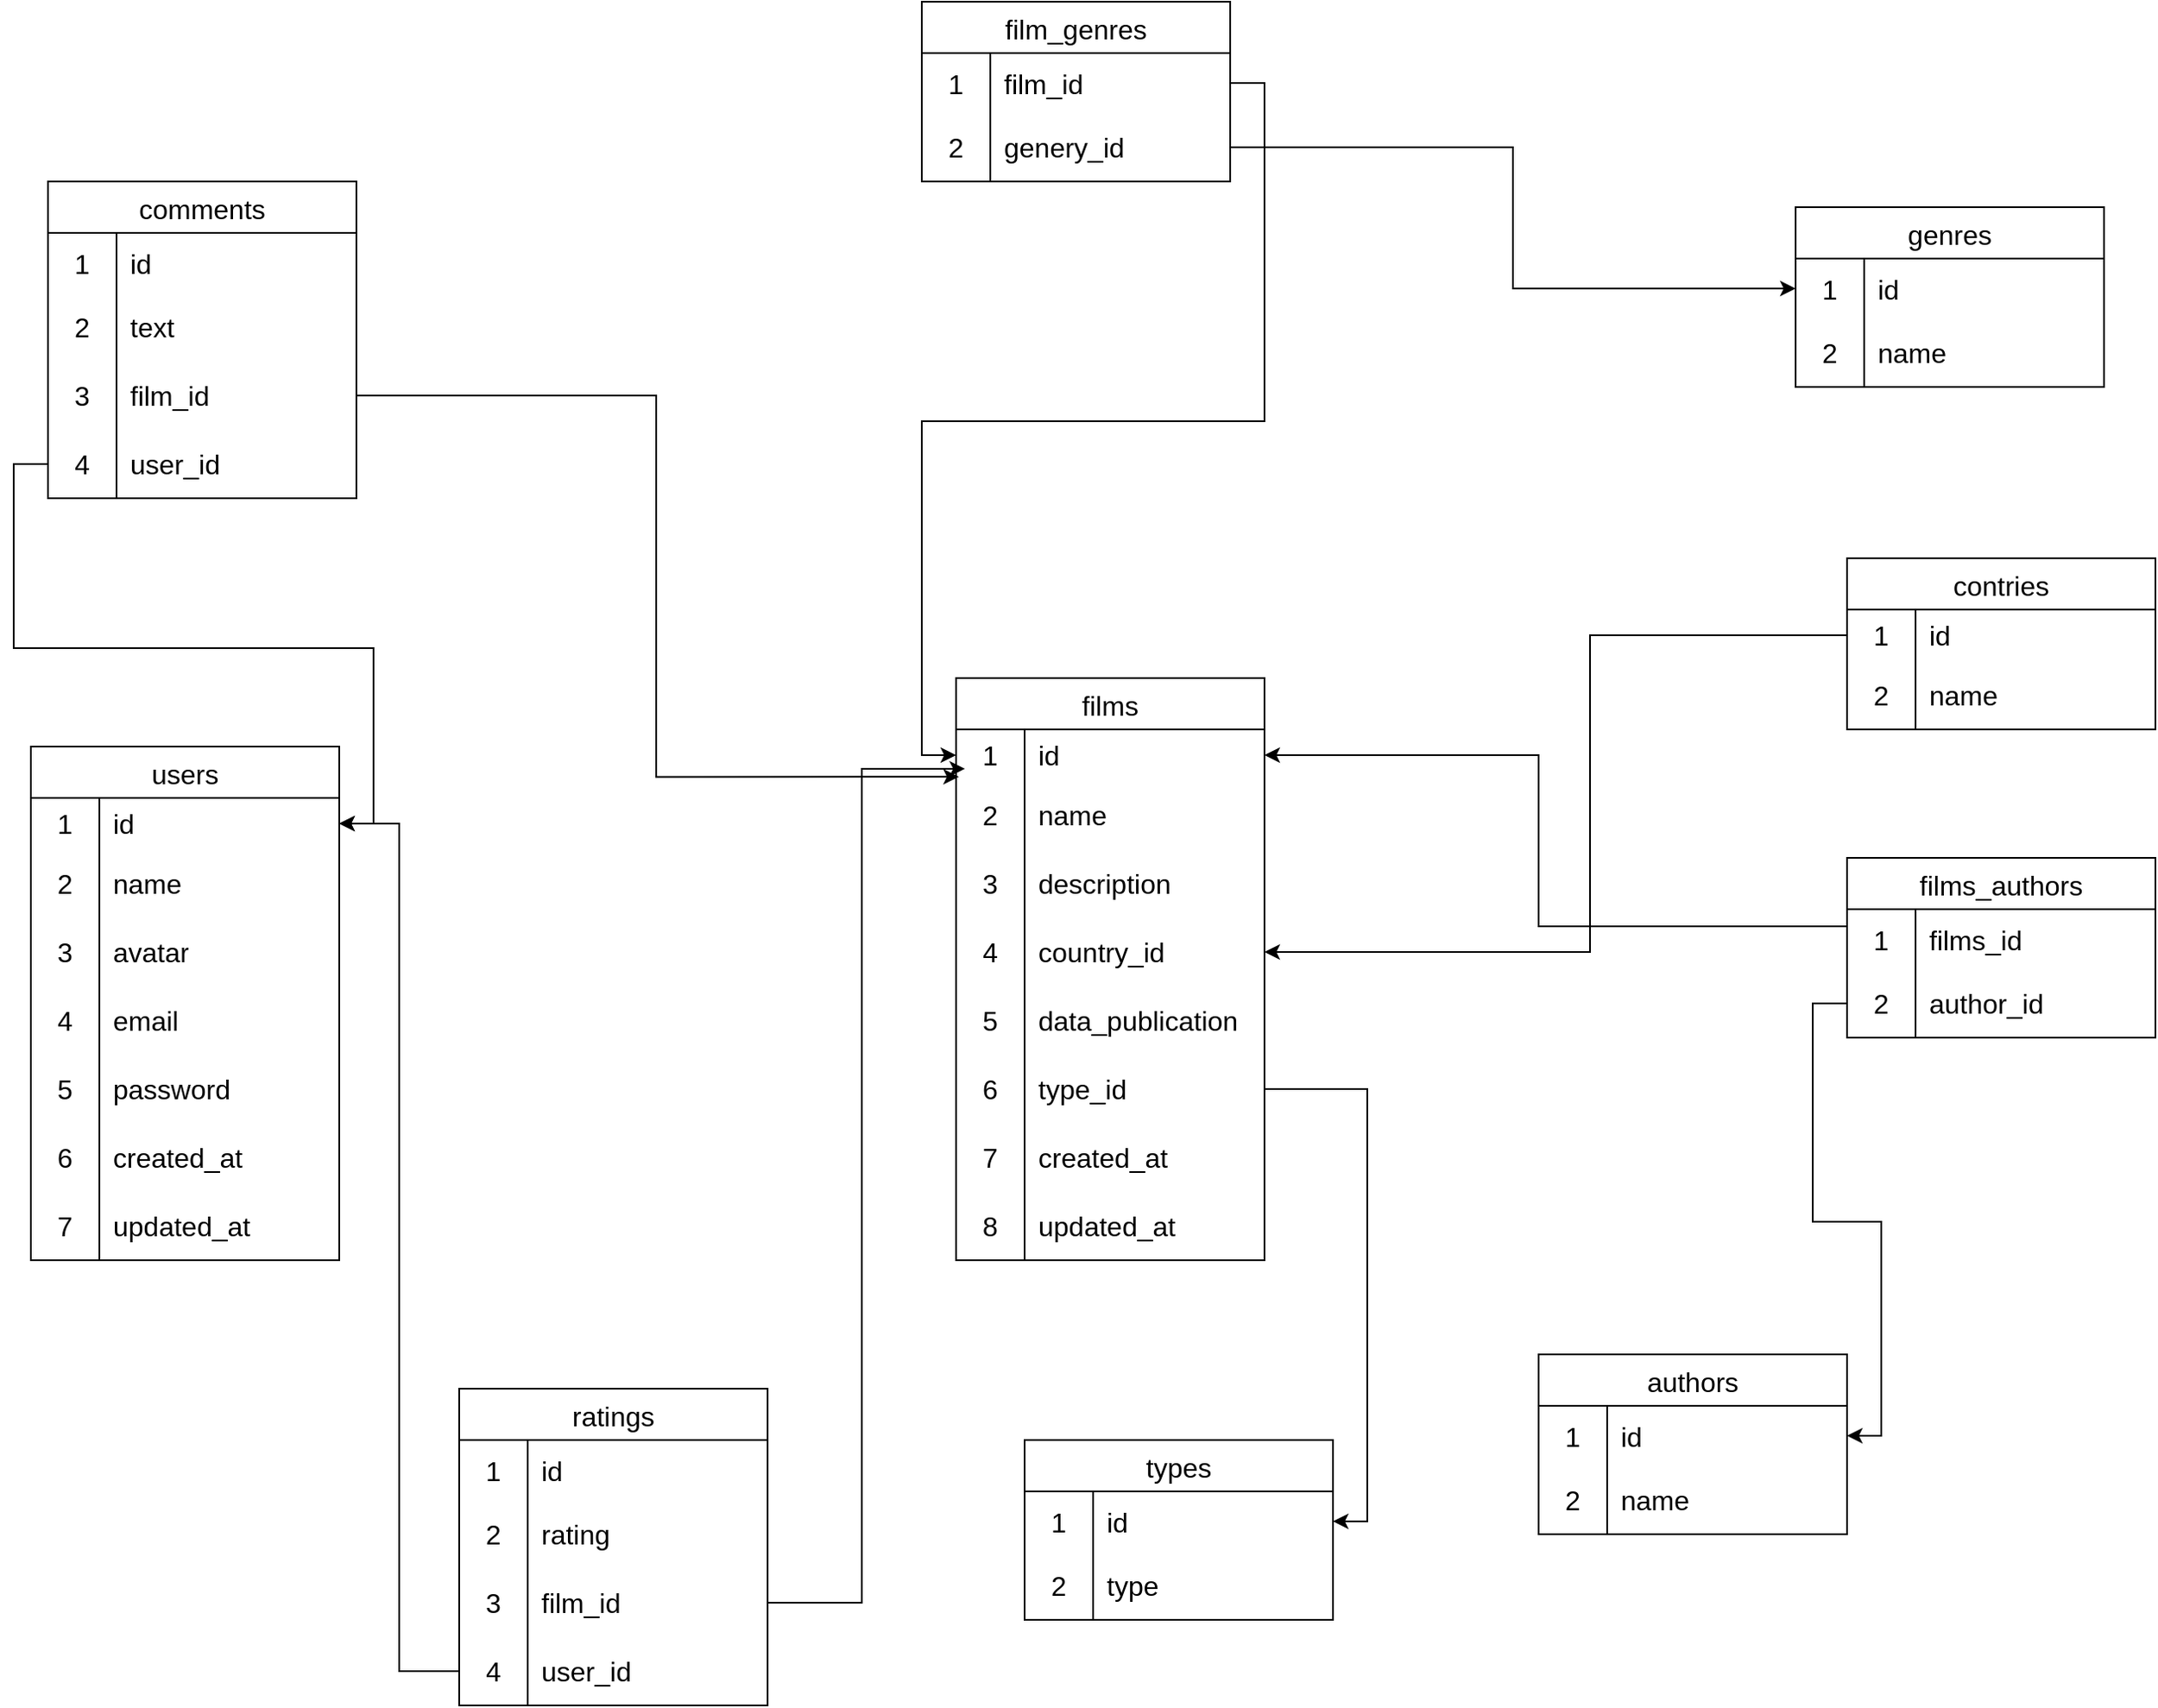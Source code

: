 <mxfile version="26.0.9">
  <diagram name="Страница — 1" id="oFkQqqdzSxgXfCaa4rfi">
    <mxGraphModel dx="2781" dy="2366" grid="1" gridSize="10" guides="1" tooltips="1" connect="1" arrows="1" fold="1" page="1" pageScale="1" pageWidth="827" pageHeight="1169" math="0" shadow="0">
      <root>
        <mxCell id="0" />
        <mxCell id="1" parent="0" />
        <mxCell id="vHab622oGyUNjicq3GTj-1" value="films" style="shape=table;startSize=30;container=1;collapsible=0;childLayout=tableLayout;fixedRows=1;rowLines=0;fontStyle=0;strokeColor=default;fontSize=16;" parent="1" vertex="1">
          <mxGeometry x="420" y="245" width="180" height="340" as="geometry" />
        </mxCell>
        <mxCell id="vHab622oGyUNjicq3GTj-2" value="" style="shape=tableRow;horizontal=0;startSize=0;swimlaneHead=0;swimlaneBody=0;top=0;left=0;bottom=0;right=0;collapsible=0;dropTarget=0;fillColor=none;points=[[0,0.5],[1,0.5]];portConstraint=eastwest;strokeColor=inherit;fontSize=16;" parent="vHab622oGyUNjicq3GTj-1" vertex="1">
          <mxGeometry y="30" width="180" height="30" as="geometry" />
        </mxCell>
        <mxCell id="vHab622oGyUNjicq3GTj-3" value="1" style="shape=partialRectangle;html=1;whiteSpace=wrap;connectable=0;fillColor=none;top=0;left=0;bottom=0;right=0;overflow=hidden;pointerEvents=1;strokeColor=inherit;fontSize=16;" parent="vHab622oGyUNjicq3GTj-2" vertex="1">
          <mxGeometry width="40" height="30" as="geometry">
            <mxRectangle width="40" height="30" as="alternateBounds" />
          </mxGeometry>
        </mxCell>
        <mxCell id="vHab622oGyUNjicq3GTj-4" value="id" style="shape=partialRectangle;html=1;whiteSpace=wrap;connectable=0;fillColor=none;top=0;left=0;bottom=0;right=0;align=left;spacingLeft=6;overflow=hidden;strokeColor=inherit;fontSize=16;" parent="vHab622oGyUNjicq3GTj-2" vertex="1">
          <mxGeometry x="40" width="140" height="30" as="geometry">
            <mxRectangle width="140" height="30" as="alternateBounds" />
          </mxGeometry>
        </mxCell>
        <mxCell id="vHab622oGyUNjicq3GTj-5" value="" style="shape=tableRow;horizontal=0;startSize=0;swimlaneHead=0;swimlaneBody=0;top=0;left=0;bottom=0;right=0;collapsible=0;dropTarget=0;fillColor=none;points=[[0,0.5],[1,0.5]];portConstraint=eastwest;strokeColor=inherit;fontSize=16;" parent="vHab622oGyUNjicq3GTj-1" vertex="1">
          <mxGeometry y="60" width="180" height="40" as="geometry" />
        </mxCell>
        <mxCell id="vHab622oGyUNjicq3GTj-6" value="2" style="shape=partialRectangle;html=1;whiteSpace=wrap;connectable=0;fillColor=none;top=0;left=0;bottom=0;right=0;overflow=hidden;strokeColor=inherit;fontSize=16;" parent="vHab622oGyUNjicq3GTj-5" vertex="1">
          <mxGeometry width="40" height="40" as="geometry">
            <mxRectangle width="40" height="40" as="alternateBounds" />
          </mxGeometry>
        </mxCell>
        <mxCell id="vHab622oGyUNjicq3GTj-7" value="name" style="shape=partialRectangle;html=1;whiteSpace=wrap;connectable=0;fillColor=none;top=0;left=0;bottom=0;right=0;align=left;spacingLeft=6;overflow=hidden;strokeColor=inherit;fontSize=16;" parent="vHab622oGyUNjicq3GTj-5" vertex="1">
          <mxGeometry x="40" width="140" height="40" as="geometry">
            <mxRectangle width="140" height="40" as="alternateBounds" />
          </mxGeometry>
        </mxCell>
        <mxCell id="vHab622oGyUNjicq3GTj-8" value="" style="shape=tableRow;horizontal=0;startSize=0;swimlaneHead=0;swimlaneBody=0;top=0;left=0;bottom=0;right=0;collapsible=0;dropTarget=0;fillColor=none;points=[[0,0.5],[1,0.5]];portConstraint=eastwest;strokeColor=inherit;fontSize=16;" parent="vHab622oGyUNjicq3GTj-1" vertex="1">
          <mxGeometry y="100" width="180" height="40" as="geometry" />
        </mxCell>
        <mxCell id="vHab622oGyUNjicq3GTj-9" value="3" style="shape=partialRectangle;html=1;whiteSpace=wrap;connectable=0;fillColor=none;top=0;left=0;bottom=0;right=0;overflow=hidden;strokeColor=inherit;fontSize=16;" parent="vHab622oGyUNjicq3GTj-8" vertex="1">
          <mxGeometry width="40" height="40" as="geometry">
            <mxRectangle width="40" height="40" as="alternateBounds" />
          </mxGeometry>
        </mxCell>
        <mxCell id="vHab622oGyUNjicq3GTj-10" value="description" style="shape=partialRectangle;html=1;whiteSpace=wrap;connectable=0;fillColor=none;top=0;left=0;bottom=0;right=0;align=left;spacingLeft=6;overflow=hidden;strokeColor=inherit;fontSize=16;" parent="vHab622oGyUNjicq3GTj-8" vertex="1">
          <mxGeometry x="40" width="140" height="40" as="geometry">
            <mxRectangle width="140" height="40" as="alternateBounds" />
          </mxGeometry>
        </mxCell>
        <mxCell id="c4DvOJZp95dYfo0B3kAv-1" value="" style="shape=tableRow;horizontal=0;startSize=0;swimlaneHead=0;swimlaneBody=0;top=0;left=0;bottom=0;right=0;collapsible=0;dropTarget=0;fillColor=none;points=[[0,0.5],[1,0.5]];portConstraint=eastwest;strokeColor=inherit;fontSize=16;" parent="vHab622oGyUNjicq3GTj-1" vertex="1">
          <mxGeometry y="140" width="180" height="40" as="geometry" />
        </mxCell>
        <mxCell id="c4DvOJZp95dYfo0B3kAv-2" value="4" style="shape=partialRectangle;html=1;whiteSpace=wrap;connectable=0;fillColor=none;top=0;left=0;bottom=0;right=0;overflow=hidden;strokeColor=inherit;fontSize=16;" parent="c4DvOJZp95dYfo0B3kAv-1" vertex="1">
          <mxGeometry width="40" height="40" as="geometry">
            <mxRectangle width="40" height="40" as="alternateBounds" />
          </mxGeometry>
        </mxCell>
        <mxCell id="c4DvOJZp95dYfo0B3kAv-3" value="country_id" style="shape=partialRectangle;html=1;whiteSpace=wrap;connectable=0;fillColor=none;top=0;left=0;bottom=0;right=0;align=left;spacingLeft=6;overflow=hidden;strokeColor=inherit;fontSize=16;" parent="c4DvOJZp95dYfo0B3kAv-1" vertex="1">
          <mxGeometry x="40" width="140" height="40" as="geometry">
            <mxRectangle width="140" height="40" as="alternateBounds" />
          </mxGeometry>
        </mxCell>
        <mxCell id="c4DvOJZp95dYfo0B3kAv-20" value="" style="shape=tableRow;horizontal=0;startSize=0;swimlaneHead=0;swimlaneBody=0;top=0;left=0;bottom=0;right=0;collapsible=0;dropTarget=0;fillColor=none;points=[[0,0.5],[1,0.5]];portConstraint=eastwest;strokeColor=inherit;fontSize=16;" parent="vHab622oGyUNjicq3GTj-1" vertex="1">
          <mxGeometry y="180" width="180" height="40" as="geometry" />
        </mxCell>
        <mxCell id="c4DvOJZp95dYfo0B3kAv-21" value="5" style="shape=partialRectangle;html=1;whiteSpace=wrap;connectable=0;fillColor=none;top=0;left=0;bottom=0;right=0;overflow=hidden;strokeColor=inherit;fontSize=16;" parent="c4DvOJZp95dYfo0B3kAv-20" vertex="1">
          <mxGeometry width="40" height="40" as="geometry">
            <mxRectangle width="40" height="40" as="alternateBounds" />
          </mxGeometry>
        </mxCell>
        <mxCell id="c4DvOJZp95dYfo0B3kAv-22" value="data_&lt;span style=&quot;color: light-dark(rgb(0, 0, 0), rgb(255, 255, 255)); background-color: transparent;&quot;&gt;publication&lt;/span&gt;" style="shape=partialRectangle;html=1;whiteSpace=wrap;connectable=0;fillColor=none;top=0;left=0;bottom=0;right=0;align=left;spacingLeft=6;overflow=hidden;strokeColor=inherit;fontSize=16;" parent="c4DvOJZp95dYfo0B3kAv-20" vertex="1">
          <mxGeometry x="40" width="140" height="40" as="geometry">
            <mxRectangle width="140" height="40" as="alternateBounds" />
          </mxGeometry>
        </mxCell>
        <mxCell id="c4DvOJZp95dYfo0B3kAv-23" value="" style="shape=tableRow;horizontal=0;startSize=0;swimlaneHead=0;swimlaneBody=0;top=0;left=0;bottom=0;right=0;collapsible=0;dropTarget=0;fillColor=none;points=[[0,0.5],[1,0.5]];portConstraint=eastwest;strokeColor=inherit;fontSize=16;" parent="vHab622oGyUNjicq3GTj-1" vertex="1">
          <mxGeometry y="220" width="180" height="40" as="geometry" />
        </mxCell>
        <mxCell id="c4DvOJZp95dYfo0B3kAv-24" value="6" style="shape=partialRectangle;html=1;whiteSpace=wrap;connectable=0;fillColor=none;top=0;left=0;bottom=0;right=0;overflow=hidden;strokeColor=inherit;fontSize=16;" parent="c4DvOJZp95dYfo0B3kAv-23" vertex="1">
          <mxGeometry width="40" height="40" as="geometry">
            <mxRectangle width="40" height="40" as="alternateBounds" />
          </mxGeometry>
        </mxCell>
        <mxCell id="c4DvOJZp95dYfo0B3kAv-25" value="type_id" style="shape=partialRectangle;html=1;whiteSpace=wrap;connectable=0;fillColor=none;top=0;left=0;bottom=0;right=0;align=left;spacingLeft=6;overflow=hidden;strokeColor=inherit;fontSize=16;" parent="c4DvOJZp95dYfo0B3kAv-23" vertex="1">
          <mxGeometry x="40" width="140" height="40" as="geometry">
            <mxRectangle width="140" height="40" as="alternateBounds" />
          </mxGeometry>
        </mxCell>
        <mxCell id="IiEmRymCrTYHVY4IHeIS-7" value="" style="shape=tableRow;horizontal=0;startSize=0;swimlaneHead=0;swimlaneBody=0;top=0;left=0;bottom=0;right=0;collapsible=0;dropTarget=0;fillColor=none;points=[[0,0.5],[1,0.5]];portConstraint=eastwest;strokeColor=inherit;fontSize=16;" parent="vHab622oGyUNjicq3GTj-1" vertex="1">
          <mxGeometry y="260" width="180" height="40" as="geometry" />
        </mxCell>
        <mxCell id="IiEmRymCrTYHVY4IHeIS-8" value="7" style="shape=partialRectangle;html=1;whiteSpace=wrap;connectable=0;fillColor=none;top=0;left=0;bottom=0;right=0;overflow=hidden;strokeColor=inherit;fontSize=16;" parent="IiEmRymCrTYHVY4IHeIS-7" vertex="1">
          <mxGeometry width="40" height="40" as="geometry">
            <mxRectangle width="40" height="40" as="alternateBounds" />
          </mxGeometry>
        </mxCell>
        <mxCell id="IiEmRymCrTYHVY4IHeIS-9" value="created_at" style="shape=partialRectangle;html=1;whiteSpace=wrap;connectable=0;fillColor=none;top=0;left=0;bottom=0;right=0;align=left;spacingLeft=6;overflow=hidden;strokeColor=inherit;fontSize=16;" parent="IiEmRymCrTYHVY4IHeIS-7" vertex="1">
          <mxGeometry x="40" width="140" height="40" as="geometry">
            <mxRectangle width="140" height="40" as="alternateBounds" />
          </mxGeometry>
        </mxCell>
        <mxCell id="IiEmRymCrTYHVY4IHeIS-32" value="" style="shape=tableRow;horizontal=0;startSize=0;swimlaneHead=0;swimlaneBody=0;top=0;left=0;bottom=0;right=0;collapsible=0;dropTarget=0;fillColor=none;points=[[0,0.5],[1,0.5]];portConstraint=eastwest;strokeColor=inherit;fontSize=16;" parent="vHab622oGyUNjicq3GTj-1" vertex="1">
          <mxGeometry y="300" width="180" height="40" as="geometry" />
        </mxCell>
        <mxCell id="IiEmRymCrTYHVY4IHeIS-33" value="8" style="shape=partialRectangle;html=1;whiteSpace=wrap;connectable=0;fillColor=none;top=0;left=0;bottom=0;right=0;overflow=hidden;strokeColor=inherit;fontSize=16;" parent="IiEmRymCrTYHVY4IHeIS-32" vertex="1">
          <mxGeometry width="40" height="40" as="geometry">
            <mxRectangle width="40" height="40" as="alternateBounds" />
          </mxGeometry>
        </mxCell>
        <mxCell id="IiEmRymCrTYHVY4IHeIS-34" value="updated_at" style="shape=partialRectangle;html=1;whiteSpace=wrap;connectable=0;fillColor=none;top=0;left=0;bottom=0;right=0;align=left;spacingLeft=6;overflow=hidden;strokeColor=inherit;fontSize=16;" parent="IiEmRymCrTYHVY4IHeIS-32" vertex="1">
          <mxGeometry x="40" width="140" height="40" as="geometry">
            <mxRectangle width="140" height="40" as="alternateBounds" />
          </mxGeometry>
        </mxCell>
        <mxCell id="c4DvOJZp95dYfo0B3kAv-7" value="users" style="shape=table;startSize=30;container=1;collapsible=0;childLayout=tableLayout;fixedRows=1;rowLines=0;fontStyle=0;strokeColor=default;fontSize=16;" parent="1" vertex="1">
          <mxGeometry x="-120" y="285" width="180" height="300" as="geometry" />
        </mxCell>
        <mxCell id="c4DvOJZp95dYfo0B3kAv-8" value="" style="shape=tableRow;horizontal=0;startSize=0;swimlaneHead=0;swimlaneBody=0;top=0;left=0;bottom=0;right=0;collapsible=0;dropTarget=0;fillColor=none;points=[[0,0.5],[1,0.5]];portConstraint=eastwest;strokeColor=inherit;fontSize=16;" parent="c4DvOJZp95dYfo0B3kAv-7" vertex="1">
          <mxGeometry y="30" width="180" height="30" as="geometry" />
        </mxCell>
        <mxCell id="c4DvOJZp95dYfo0B3kAv-9" value="1" style="shape=partialRectangle;html=1;whiteSpace=wrap;connectable=0;fillColor=none;top=0;left=0;bottom=0;right=0;overflow=hidden;pointerEvents=1;strokeColor=inherit;fontSize=16;" parent="c4DvOJZp95dYfo0B3kAv-8" vertex="1">
          <mxGeometry width="40" height="30" as="geometry">
            <mxRectangle width="40" height="30" as="alternateBounds" />
          </mxGeometry>
        </mxCell>
        <mxCell id="c4DvOJZp95dYfo0B3kAv-10" value="id" style="shape=partialRectangle;html=1;whiteSpace=wrap;connectable=0;fillColor=none;top=0;left=0;bottom=0;right=0;align=left;spacingLeft=6;overflow=hidden;strokeColor=inherit;fontSize=16;" parent="c4DvOJZp95dYfo0B3kAv-8" vertex="1">
          <mxGeometry x="40" width="140" height="30" as="geometry">
            <mxRectangle width="140" height="30" as="alternateBounds" />
          </mxGeometry>
        </mxCell>
        <mxCell id="c4DvOJZp95dYfo0B3kAv-11" value="" style="shape=tableRow;horizontal=0;startSize=0;swimlaneHead=0;swimlaneBody=0;top=0;left=0;bottom=0;right=0;collapsible=0;dropTarget=0;fillColor=none;points=[[0,0.5],[1,0.5]];portConstraint=eastwest;strokeColor=inherit;fontSize=16;" parent="c4DvOJZp95dYfo0B3kAv-7" vertex="1">
          <mxGeometry y="60" width="180" height="40" as="geometry" />
        </mxCell>
        <mxCell id="c4DvOJZp95dYfo0B3kAv-12" value="2" style="shape=partialRectangle;html=1;whiteSpace=wrap;connectable=0;fillColor=none;top=0;left=0;bottom=0;right=0;overflow=hidden;strokeColor=inherit;fontSize=16;" parent="c4DvOJZp95dYfo0B3kAv-11" vertex="1">
          <mxGeometry width="40" height="40" as="geometry">
            <mxRectangle width="40" height="40" as="alternateBounds" />
          </mxGeometry>
        </mxCell>
        <mxCell id="c4DvOJZp95dYfo0B3kAv-13" value="name" style="shape=partialRectangle;html=1;whiteSpace=wrap;connectable=0;fillColor=none;top=0;left=0;bottom=0;right=0;align=left;spacingLeft=6;overflow=hidden;strokeColor=inherit;fontSize=16;" parent="c4DvOJZp95dYfo0B3kAv-11" vertex="1">
          <mxGeometry x="40" width="140" height="40" as="geometry">
            <mxRectangle width="140" height="40" as="alternateBounds" />
          </mxGeometry>
        </mxCell>
        <mxCell id="c4DvOJZp95dYfo0B3kAv-14" value="" style="shape=tableRow;horizontal=0;startSize=0;swimlaneHead=0;swimlaneBody=0;top=0;left=0;bottom=0;right=0;collapsible=0;dropTarget=0;fillColor=none;points=[[0,0.5],[1,0.5]];portConstraint=eastwest;strokeColor=inherit;fontSize=16;" parent="c4DvOJZp95dYfo0B3kAv-7" vertex="1">
          <mxGeometry y="100" width="180" height="40" as="geometry" />
        </mxCell>
        <mxCell id="c4DvOJZp95dYfo0B3kAv-15" value="3" style="shape=partialRectangle;html=1;whiteSpace=wrap;connectable=0;fillColor=none;top=0;left=0;bottom=0;right=0;overflow=hidden;strokeColor=inherit;fontSize=16;" parent="c4DvOJZp95dYfo0B3kAv-14" vertex="1">
          <mxGeometry width="40" height="40" as="geometry">
            <mxRectangle width="40" height="40" as="alternateBounds" />
          </mxGeometry>
        </mxCell>
        <mxCell id="c4DvOJZp95dYfo0B3kAv-16" value="avatar" style="shape=partialRectangle;html=1;whiteSpace=wrap;connectable=0;fillColor=none;top=0;left=0;bottom=0;right=0;align=left;spacingLeft=6;overflow=hidden;strokeColor=inherit;fontSize=16;" parent="c4DvOJZp95dYfo0B3kAv-14" vertex="1">
          <mxGeometry x="40" width="140" height="40" as="geometry">
            <mxRectangle width="140" height="40" as="alternateBounds" />
          </mxGeometry>
        </mxCell>
        <mxCell id="c4DvOJZp95dYfo0B3kAv-17" value="" style="shape=tableRow;horizontal=0;startSize=0;swimlaneHead=0;swimlaneBody=0;top=0;left=0;bottom=0;right=0;collapsible=0;dropTarget=0;fillColor=none;points=[[0,0.5],[1,0.5]];portConstraint=eastwest;strokeColor=inherit;fontSize=16;" parent="c4DvOJZp95dYfo0B3kAv-7" vertex="1">
          <mxGeometry y="140" width="180" height="40" as="geometry" />
        </mxCell>
        <mxCell id="c4DvOJZp95dYfo0B3kAv-18" value="4" style="shape=partialRectangle;html=1;whiteSpace=wrap;connectable=0;fillColor=none;top=0;left=0;bottom=0;right=0;overflow=hidden;strokeColor=inherit;fontSize=16;" parent="c4DvOJZp95dYfo0B3kAv-17" vertex="1">
          <mxGeometry width="40" height="40" as="geometry">
            <mxRectangle width="40" height="40" as="alternateBounds" />
          </mxGeometry>
        </mxCell>
        <mxCell id="c4DvOJZp95dYfo0B3kAv-19" value="email" style="shape=partialRectangle;html=1;whiteSpace=wrap;connectable=0;fillColor=none;top=0;left=0;bottom=0;right=0;align=left;spacingLeft=6;overflow=hidden;strokeColor=inherit;fontSize=16;" parent="c4DvOJZp95dYfo0B3kAv-17" vertex="1">
          <mxGeometry x="40" width="140" height="40" as="geometry">
            <mxRectangle width="140" height="40" as="alternateBounds" />
          </mxGeometry>
        </mxCell>
        <mxCell id="c4DvOJZp95dYfo0B3kAv-26" value="" style="shape=tableRow;horizontal=0;startSize=0;swimlaneHead=0;swimlaneBody=0;top=0;left=0;bottom=0;right=0;collapsible=0;dropTarget=0;fillColor=none;points=[[0,0.5],[1,0.5]];portConstraint=eastwest;strokeColor=inherit;fontSize=16;" parent="c4DvOJZp95dYfo0B3kAv-7" vertex="1">
          <mxGeometry y="180" width="180" height="40" as="geometry" />
        </mxCell>
        <mxCell id="c4DvOJZp95dYfo0B3kAv-27" value="5" style="shape=partialRectangle;html=1;whiteSpace=wrap;connectable=0;fillColor=none;top=0;left=0;bottom=0;right=0;overflow=hidden;strokeColor=inherit;fontSize=16;" parent="c4DvOJZp95dYfo0B3kAv-26" vertex="1">
          <mxGeometry width="40" height="40" as="geometry">
            <mxRectangle width="40" height="40" as="alternateBounds" />
          </mxGeometry>
        </mxCell>
        <mxCell id="c4DvOJZp95dYfo0B3kAv-28" value="password" style="shape=partialRectangle;html=1;whiteSpace=wrap;connectable=0;fillColor=none;top=0;left=0;bottom=0;right=0;align=left;spacingLeft=6;overflow=hidden;strokeColor=inherit;fontSize=16;" parent="c4DvOJZp95dYfo0B3kAv-26" vertex="1">
          <mxGeometry x="40" width="140" height="40" as="geometry">
            <mxRectangle width="140" height="40" as="alternateBounds" />
          </mxGeometry>
        </mxCell>
        <mxCell id="c4DvOJZp95dYfo0B3kAv-30" value="" style="shape=tableRow;horizontal=0;startSize=0;swimlaneHead=0;swimlaneBody=0;top=0;left=0;bottom=0;right=0;collapsible=0;dropTarget=0;fillColor=none;points=[[0,0.5],[1,0.5]];portConstraint=eastwest;strokeColor=inherit;fontSize=16;" parent="c4DvOJZp95dYfo0B3kAv-7" vertex="1">
          <mxGeometry y="220" width="180" height="40" as="geometry" />
        </mxCell>
        <mxCell id="c4DvOJZp95dYfo0B3kAv-31" value="6" style="shape=partialRectangle;html=1;whiteSpace=wrap;connectable=0;fillColor=none;top=0;left=0;bottom=0;right=0;overflow=hidden;strokeColor=inherit;fontSize=16;" parent="c4DvOJZp95dYfo0B3kAv-30" vertex="1">
          <mxGeometry width="40" height="40" as="geometry">
            <mxRectangle width="40" height="40" as="alternateBounds" />
          </mxGeometry>
        </mxCell>
        <mxCell id="c4DvOJZp95dYfo0B3kAv-32" value="created_at" style="shape=partialRectangle;html=1;whiteSpace=wrap;connectable=0;fillColor=none;top=0;left=0;bottom=0;right=0;align=left;spacingLeft=6;overflow=hidden;strokeColor=inherit;fontSize=16;" parent="c4DvOJZp95dYfo0B3kAv-30" vertex="1">
          <mxGeometry x="40" width="140" height="40" as="geometry">
            <mxRectangle width="140" height="40" as="alternateBounds" />
          </mxGeometry>
        </mxCell>
        <mxCell id="c4DvOJZp95dYfo0B3kAv-33" value="" style="shape=tableRow;horizontal=0;startSize=0;swimlaneHead=0;swimlaneBody=0;top=0;left=0;bottom=0;right=0;collapsible=0;dropTarget=0;fillColor=none;points=[[0,0.5],[1,0.5]];portConstraint=eastwest;strokeColor=inherit;fontSize=16;" parent="c4DvOJZp95dYfo0B3kAv-7" vertex="1">
          <mxGeometry y="260" width="180" height="40" as="geometry" />
        </mxCell>
        <mxCell id="c4DvOJZp95dYfo0B3kAv-34" value="7" style="shape=partialRectangle;html=1;whiteSpace=wrap;connectable=0;fillColor=none;top=0;left=0;bottom=0;right=0;overflow=hidden;strokeColor=inherit;fontSize=16;" parent="c4DvOJZp95dYfo0B3kAv-33" vertex="1">
          <mxGeometry width="40" height="40" as="geometry">
            <mxRectangle width="40" height="40" as="alternateBounds" />
          </mxGeometry>
        </mxCell>
        <mxCell id="c4DvOJZp95dYfo0B3kAv-35" value="updated_at" style="shape=partialRectangle;html=1;whiteSpace=wrap;connectable=0;fillColor=none;top=0;left=0;bottom=0;right=0;align=left;spacingLeft=6;overflow=hidden;strokeColor=inherit;fontSize=16;" parent="c4DvOJZp95dYfo0B3kAv-33" vertex="1">
          <mxGeometry x="40" width="140" height="40" as="geometry">
            <mxRectangle width="140" height="40" as="alternateBounds" />
          </mxGeometry>
        </mxCell>
        <mxCell id="c4DvOJZp95dYfo0B3kAv-36" value="contries" style="shape=table;startSize=30;container=1;collapsible=0;childLayout=tableLayout;fixedRows=1;rowLines=0;fontStyle=0;strokeColor=default;fontSize=16;" parent="1" vertex="1">
          <mxGeometry x="940" y="175" width="180" height="100" as="geometry" />
        </mxCell>
        <mxCell id="c4DvOJZp95dYfo0B3kAv-37" value="" style="shape=tableRow;horizontal=0;startSize=0;swimlaneHead=0;swimlaneBody=0;top=0;left=0;bottom=0;right=0;collapsible=0;dropTarget=0;fillColor=none;points=[[0,0.5],[1,0.5]];portConstraint=eastwest;strokeColor=inherit;fontSize=16;" parent="c4DvOJZp95dYfo0B3kAv-36" vertex="1">
          <mxGeometry y="30" width="180" height="30" as="geometry" />
        </mxCell>
        <mxCell id="c4DvOJZp95dYfo0B3kAv-38" value="1" style="shape=partialRectangle;html=1;whiteSpace=wrap;connectable=0;fillColor=none;top=0;left=0;bottom=0;right=0;overflow=hidden;pointerEvents=1;strokeColor=inherit;fontSize=16;" parent="c4DvOJZp95dYfo0B3kAv-37" vertex="1">
          <mxGeometry width="40" height="30" as="geometry">
            <mxRectangle width="40" height="30" as="alternateBounds" />
          </mxGeometry>
        </mxCell>
        <mxCell id="c4DvOJZp95dYfo0B3kAv-39" value="id" style="shape=partialRectangle;html=1;whiteSpace=wrap;connectable=0;fillColor=none;top=0;left=0;bottom=0;right=0;align=left;spacingLeft=6;overflow=hidden;strokeColor=inherit;fontSize=16;" parent="c4DvOJZp95dYfo0B3kAv-37" vertex="1">
          <mxGeometry x="40" width="140" height="30" as="geometry">
            <mxRectangle width="140" height="30" as="alternateBounds" />
          </mxGeometry>
        </mxCell>
        <mxCell id="c4DvOJZp95dYfo0B3kAv-40" value="" style="shape=tableRow;horizontal=0;startSize=0;swimlaneHead=0;swimlaneBody=0;top=0;left=0;bottom=0;right=0;collapsible=0;dropTarget=0;fillColor=none;points=[[0,0.5],[1,0.5]];portConstraint=eastwest;strokeColor=inherit;fontSize=16;" parent="c4DvOJZp95dYfo0B3kAv-36" vertex="1">
          <mxGeometry y="60" width="180" height="40" as="geometry" />
        </mxCell>
        <mxCell id="c4DvOJZp95dYfo0B3kAv-41" value="2" style="shape=partialRectangle;html=1;whiteSpace=wrap;connectable=0;fillColor=none;top=0;left=0;bottom=0;right=0;overflow=hidden;strokeColor=inherit;fontSize=16;" parent="c4DvOJZp95dYfo0B3kAv-40" vertex="1">
          <mxGeometry width="40" height="40" as="geometry">
            <mxRectangle width="40" height="40" as="alternateBounds" />
          </mxGeometry>
        </mxCell>
        <mxCell id="c4DvOJZp95dYfo0B3kAv-42" value="name" style="shape=partialRectangle;html=1;whiteSpace=wrap;connectable=0;fillColor=none;top=0;left=0;bottom=0;right=0;align=left;spacingLeft=6;overflow=hidden;strokeColor=inherit;fontSize=16;" parent="c4DvOJZp95dYfo0B3kAv-40" vertex="1">
          <mxGeometry x="40" width="140" height="40" as="geometry">
            <mxRectangle width="140" height="40" as="alternateBounds" />
          </mxGeometry>
        </mxCell>
        <mxCell id="c4DvOJZp95dYfo0B3kAv-56" value="comments" style="shape=table;startSize=30;container=1;collapsible=0;childLayout=tableLayout;fixedRows=1;rowLines=0;fontStyle=0;strokeColor=default;fontSize=16;" parent="1" vertex="1">
          <mxGeometry x="-110" y="-45" width="180" height="185" as="geometry" />
        </mxCell>
        <mxCell id="c4DvOJZp95dYfo0B3kAv-57" value="" style="shape=tableRow;horizontal=0;startSize=0;swimlaneHead=0;swimlaneBody=0;top=0;left=0;bottom=0;right=0;collapsible=0;dropTarget=0;fillColor=none;points=[[0,0.5],[1,0.5]];portConstraint=eastwest;strokeColor=inherit;fontSize=16;" parent="c4DvOJZp95dYfo0B3kAv-56" vertex="1">
          <mxGeometry y="30" width="180" height="35" as="geometry" />
        </mxCell>
        <mxCell id="c4DvOJZp95dYfo0B3kAv-58" value="1" style="shape=partialRectangle;html=1;whiteSpace=wrap;connectable=0;fillColor=none;top=0;left=0;bottom=0;right=0;overflow=hidden;pointerEvents=1;strokeColor=inherit;fontSize=16;" parent="c4DvOJZp95dYfo0B3kAv-57" vertex="1">
          <mxGeometry width="40" height="35" as="geometry">
            <mxRectangle width="40" height="35" as="alternateBounds" />
          </mxGeometry>
        </mxCell>
        <mxCell id="c4DvOJZp95dYfo0B3kAv-59" value="id" style="shape=partialRectangle;html=1;whiteSpace=wrap;connectable=0;fillColor=none;top=0;left=0;bottom=0;right=0;align=left;spacingLeft=6;overflow=hidden;strokeColor=inherit;fontSize=16;" parent="c4DvOJZp95dYfo0B3kAv-57" vertex="1">
          <mxGeometry x="40" width="140" height="35" as="geometry">
            <mxRectangle width="140" height="35" as="alternateBounds" />
          </mxGeometry>
        </mxCell>
        <mxCell id="c4DvOJZp95dYfo0B3kAv-60" value="" style="shape=tableRow;horizontal=0;startSize=0;swimlaneHead=0;swimlaneBody=0;top=0;left=0;bottom=0;right=0;collapsible=0;dropTarget=0;fillColor=none;points=[[0,0.5],[1,0.5]];portConstraint=eastwest;strokeColor=inherit;fontSize=16;" parent="c4DvOJZp95dYfo0B3kAv-56" vertex="1">
          <mxGeometry y="65" width="180" height="40" as="geometry" />
        </mxCell>
        <mxCell id="c4DvOJZp95dYfo0B3kAv-61" value="2" style="shape=partialRectangle;html=1;whiteSpace=wrap;connectable=0;fillColor=none;top=0;left=0;bottom=0;right=0;overflow=hidden;strokeColor=inherit;fontSize=16;" parent="c4DvOJZp95dYfo0B3kAv-60" vertex="1">
          <mxGeometry width="40" height="40" as="geometry">
            <mxRectangle width="40" height="40" as="alternateBounds" />
          </mxGeometry>
        </mxCell>
        <mxCell id="c4DvOJZp95dYfo0B3kAv-62" value="text" style="shape=partialRectangle;html=1;whiteSpace=wrap;connectable=0;fillColor=none;top=0;left=0;bottom=0;right=0;align=left;spacingLeft=6;overflow=hidden;strokeColor=inherit;fontSize=16;" parent="c4DvOJZp95dYfo0B3kAv-60" vertex="1">
          <mxGeometry x="40" width="140" height="40" as="geometry">
            <mxRectangle width="140" height="40" as="alternateBounds" />
          </mxGeometry>
        </mxCell>
        <mxCell id="c4DvOJZp95dYfo0B3kAv-63" value="" style="shape=tableRow;horizontal=0;startSize=0;swimlaneHead=0;swimlaneBody=0;top=0;left=0;bottom=0;right=0;collapsible=0;dropTarget=0;fillColor=none;points=[[0,0.5],[1,0.5]];portConstraint=eastwest;strokeColor=inherit;fontSize=16;" parent="c4DvOJZp95dYfo0B3kAv-56" vertex="1">
          <mxGeometry y="105" width="180" height="40" as="geometry" />
        </mxCell>
        <mxCell id="c4DvOJZp95dYfo0B3kAv-64" value="3" style="shape=partialRectangle;html=1;whiteSpace=wrap;connectable=0;fillColor=none;top=0;left=0;bottom=0;right=0;overflow=hidden;strokeColor=inherit;fontSize=16;" parent="c4DvOJZp95dYfo0B3kAv-63" vertex="1">
          <mxGeometry width="40" height="40" as="geometry">
            <mxRectangle width="40" height="40" as="alternateBounds" />
          </mxGeometry>
        </mxCell>
        <mxCell id="c4DvOJZp95dYfo0B3kAv-65" value="film_id" style="shape=partialRectangle;html=1;whiteSpace=wrap;connectable=0;fillColor=none;top=0;left=0;bottom=0;right=0;align=left;spacingLeft=6;overflow=hidden;strokeColor=inherit;fontSize=16;" parent="c4DvOJZp95dYfo0B3kAv-63" vertex="1">
          <mxGeometry x="40" width="140" height="40" as="geometry">
            <mxRectangle width="140" height="40" as="alternateBounds" />
          </mxGeometry>
        </mxCell>
        <mxCell id="c4DvOJZp95dYfo0B3kAv-114" value="" style="shape=tableRow;horizontal=0;startSize=0;swimlaneHead=0;swimlaneBody=0;top=0;left=0;bottom=0;right=0;collapsible=0;dropTarget=0;fillColor=none;points=[[0,0.5],[1,0.5]];portConstraint=eastwest;strokeColor=inherit;fontSize=16;" parent="c4DvOJZp95dYfo0B3kAv-56" vertex="1">
          <mxGeometry y="145" width="180" height="40" as="geometry" />
        </mxCell>
        <mxCell id="c4DvOJZp95dYfo0B3kAv-115" value="4" style="shape=partialRectangle;html=1;whiteSpace=wrap;connectable=0;fillColor=none;top=0;left=0;bottom=0;right=0;overflow=hidden;strokeColor=inherit;fontSize=16;" parent="c4DvOJZp95dYfo0B3kAv-114" vertex="1">
          <mxGeometry width="40" height="40" as="geometry">
            <mxRectangle width="40" height="40" as="alternateBounds" />
          </mxGeometry>
        </mxCell>
        <mxCell id="c4DvOJZp95dYfo0B3kAv-116" value="user_id" style="shape=partialRectangle;html=1;whiteSpace=wrap;connectable=0;fillColor=none;top=0;left=0;bottom=0;right=0;align=left;spacingLeft=6;overflow=hidden;strokeColor=inherit;fontSize=16;" parent="c4DvOJZp95dYfo0B3kAv-114" vertex="1">
          <mxGeometry x="40" width="140" height="40" as="geometry">
            <mxRectangle width="140" height="40" as="alternateBounds" />
          </mxGeometry>
        </mxCell>
        <mxCell id="c4DvOJZp95dYfo0B3kAv-66" value="films_authors" style="shape=table;startSize=30;container=1;collapsible=0;childLayout=tableLayout;fixedRows=1;rowLines=0;fontStyle=0;strokeColor=default;fontSize=16;" parent="1" vertex="1">
          <mxGeometry x="940" y="350" width="180" height="105" as="geometry" />
        </mxCell>
        <mxCell id="c4DvOJZp95dYfo0B3kAv-67" value="" style="shape=tableRow;horizontal=0;startSize=0;swimlaneHead=0;swimlaneBody=0;top=0;left=0;bottom=0;right=0;collapsible=0;dropTarget=0;fillColor=none;points=[[0,0.5],[1,0.5]];portConstraint=eastwest;strokeColor=inherit;fontSize=16;" parent="c4DvOJZp95dYfo0B3kAv-66" vertex="1">
          <mxGeometry y="30" width="180" height="35" as="geometry" />
        </mxCell>
        <mxCell id="c4DvOJZp95dYfo0B3kAv-68" value="1" style="shape=partialRectangle;html=1;whiteSpace=wrap;connectable=0;fillColor=none;top=0;left=0;bottom=0;right=0;overflow=hidden;pointerEvents=1;strokeColor=inherit;fontSize=16;" parent="c4DvOJZp95dYfo0B3kAv-67" vertex="1">
          <mxGeometry width="40" height="35" as="geometry">
            <mxRectangle width="40" height="35" as="alternateBounds" />
          </mxGeometry>
        </mxCell>
        <mxCell id="c4DvOJZp95dYfo0B3kAv-69" value="films_id" style="shape=partialRectangle;html=1;whiteSpace=wrap;connectable=0;fillColor=none;top=0;left=0;bottom=0;right=0;align=left;spacingLeft=6;overflow=hidden;strokeColor=inherit;fontSize=16;" parent="c4DvOJZp95dYfo0B3kAv-67" vertex="1">
          <mxGeometry x="40" width="140" height="35" as="geometry">
            <mxRectangle width="140" height="35" as="alternateBounds" />
          </mxGeometry>
        </mxCell>
        <mxCell id="c4DvOJZp95dYfo0B3kAv-70" value="" style="shape=tableRow;horizontal=0;startSize=0;swimlaneHead=0;swimlaneBody=0;top=0;left=0;bottom=0;right=0;collapsible=0;dropTarget=0;fillColor=none;points=[[0,0.5],[1,0.5]];portConstraint=eastwest;strokeColor=inherit;fontSize=16;" parent="c4DvOJZp95dYfo0B3kAv-66" vertex="1">
          <mxGeometry y="65" width="180" height="40" as="geometry" />
        </mxCell>
        <mxCell id="c4DvOJZp95dYfo0B3kAv-71" value="2" style="shape=partialRectangle;html=1;whiteSpace=wrap;connectable=0;fillColor=none;top=0;left=0;bottom=0;right=0;overflow=hidden;strokeColor=inherit;fontSize=16;" parent="c4DvOJZp95dYfo0B3kAv-70" vertex="1">
          <mxGeometry width="40" height="40" as="geometry">
            <mxRectangle width="40" height="40" as="alternateBounds" />
          </mxGeometry>
        </mxCell>
        <mxCell id="c4DvOJZp95dYfo0B3kAv-72" value="author_id" style="shape=partialRectangle;html=1;whiteSpace=wrap;connectable=0;fillColor=none;top=0;left=0;bottom=0;right=0;align=left;spacingLeft=6;overflow=hidden;strokeColor=inherit;fontSize=16;" parent="c4DvOJZp95dYfo0B3kAv-70" vertex="1">
          <mxGeometry x="40" width="140" height="40" as="geometry">
            <mxRectangle width="140" height="40" as="alternateBounds" />
          </mxGeometry>
        </mxCell>
        <mxCell id="c4DvOJZp95dYfo0B3kAv-78" value="authors" style="shape=table;startSize=30;container=1;collapsible=0;childLayout=tableLayout;fixedRows=1;rowLines=0;fontStyle=0;strokeColor=default;fontSize=16;" parent="1" vertex="1">
          <mxGeometry x="760" y="640" width="180" height="105" as="geometry" />
        </mxCell>
        <mxCell id="c4DvOJZp95dYfo0B3kAv-79" value="" style="shape=tableRow;horizontal=0;startSize=0;swimlaneHead=0;swimlaneBody=0;top=0;left=0;bottom=0;right=0;collapsible=0;dropTarget=0;fillColor=none;points=[[0,0.5],[1,0.5]];portConstraint=eastwest;strokeColor=inherit;fontSize=16;" parent="c4DvOJZp95dYfo0B3kAv-78" vertex="1">
          <mxGeometry y="30" width="180" height="35" as="geometry" />
        </mxCell>
        <mxCell id="c4DvOJZp95dYfo0B3kAv-80" value="1" style="shape=partialRectangle;html=1;whiteSpace=wrap;connectable=0;fillColor=none;top=0;left=0;bottom=0;right=0;overflow=hidden;pointerEvents=1;strokeColor=inherit;fontSize=16;" parent="c4DvOJZp95dYfo0B3kAv-79" vertex="1">
          <mxGeometry width="40" height="35" as="geometry">
            <mxRectangle width="40" height="35" as="alternateBounds" />
          </mxGeometry>
        </mxCell>
        <mxCell id="c4DvOJZp95dYfo0B3kAv-81" value="id" style="shape=partialRectangle;html=1;whiteSpace=wrap;connectable=0;fillColor=none;top=0;left=0;bottom=0;right=0;align=left;spacingLeft=6;overflow=hidden;strokeColor=inherit;fontSize=16;" parent="c4DvOJZp95dYfo0B3kAv-79" vertex="1">
          <mxGeometry x="40" width="140" height="35" as="geometry">
            <mxRectangle width="140" height="35" as="alternateBounds" />
          </mxGeometry>
        </mxCell>
        <mxCell id="c4DvOJZp95dYfo0B3kAv-82" value="" style="shape=tableRow;horizontal=0;startSize=0;swimlaneHead=0;swimlaneBody=0;top=0;left=0;bottom=0;right=0;collapsible=0;dropTarget=0;fillColor=none;points=[[0,0.5],[1,0.5]];portConstraint=eastwest;strokeColor=inherit;fontSize=16;" parent="c4DvOJZp95dYfo0B3kAv-78" vertex="1">
          <mxGeometry y="65" width="180" height="40" as="geometry" />
        </mxCell>
        <mxCell id="c4DvOJZp95dYfo0B3kAv-83" value="2" style="shape=partialRectangle;html=1;whiteSpace=wrap;connectable=0;fillColor=none;top=0;left=0;bottom=0;right=0;overflow=hidden;strokeColor=inherit;fontSize=16;" parent="c4DvOJZp95dYfo0B3kAv-82" vertex="1">
          <mxGeometry width="40" height="40" as="geometry">
            <mxRectangle width="40" height="40" as="alternateBounds" />
          </mxGeometry>
        </mxCell>
        <mxCell id="c4DvOJZp95dYfo0B3kAv-84" value="name" style="shape=partialRectangle;html=1;whiteSpace=wrap;connectable=0;fillColor=none;top=0;left=0;bottom=0;right=0;align=left;spacingLeft=6;overflow=hidden;strokeColor=inherit;fontSize=16;" parent="c4DvOJZp95dYfo0B3kAv-82" vertex="1">
          <mxGeometry x="40" width="140" height="40" as="geometry">
            <mxRectangle width="140" height="40" as="alternateBounds" />
          </mxGeometry>
        </mxCell>
        <mxCell id="c4DvOJZp95dYfo0B3kAv-91" value="genres" style="shape=table;startSize=30;container=1;collapsible=0;childLayout=tableLayout;fixedRows=1;rowLines=0;fontStyle=0;strokeColor=default;fontSize=16;" parent="1" vertex="1">
          <mxGeometry x="910" y="-30" width="180" height="105" as="geometry" />
        </mxCell>
        <mxCell id="c4DvOJZp95dYfo0B3kAv-92" value="" style="shape=tableRow;horizontal=0;startSize=0;swimlaneHead=0;swimlaneBody=0;top=0;left=0;bottom=0;right=0;collapsible=0;dropTarget=0;fillColor=none;points=[[0,0.5],[1,0.5]];portConstraint=eastwest;strokeColor=inherit;fontSize=16;" parent="c4DvOJZp95dYfo0B3kAv-91" vertex="1">
          <mxGeometry y="30" width="180" height="35" as="geometry" />
        </mxCell>
        <mxCell id="c4DvOJZp95dYfo0B3kAv-93" value="1" style="shape=partialRectangle;html=1;whiteSpace=wrap;connectable=0;fillColor=none;top=0;left=0;bottom=0;right=0;overflow=hidden;pointerEvents=1;strokeColor=inherit;fontSize=16;" parent="c4DvOJZp95dYfo0B3kAv-92" vertex="1">
          <mxGeometry width="40" height="35" as="geometry">
            <mxRectangle width="40" height="35" as="alternateBounds" />
          </mxGeometry>
        </mxCell>
        <mxCell id="c4DvOJZp95dYfo0B3kAv-94" value="id" style="shape=partialRectangle;html=1;whiteSpace=wrap;connectable=0;fillColor=none;top=0;left=0;bottom=0;right=0;align=left;spacingLeft=6;overflow=hidden;strokeColor=inherit;fontSize=16;" parent="c4DvOJZp95dYfo0B3kAv-92" vertex="1">
          <mxGeometry x="40" width="140" height="35" as="geometry">
            <mxRectangle width="140" height="35" as="alternateBounds" />
          </mxGeometry>
        </mxCell>
        <mxCell id="c4DvOJZp95dYfo0B3kAv-95" value="" style="shape=tableRow;horizontal=0;startSize=0;swimlaneHead=0;swimlaneBody=0;top=0;left=0;bottom=0;right=0;collapsible=0;dropTarget=0;fillColor=none;points=[[0,0.5],[1,0.5]];portConstraint=eastwest;strokeColor=inherit;fontSize=16;" parent="c4DvOJZp95dYfo0B3kAv-91" vertex="1">
          <mxGeometry y="65" width="180" height="40" as="geometry" />
        </mxCell>
        <mxCell id="c4DvOJZp95dYfo0B3kAv-96" value="2" style="shape=partialRectangle;html=1;whiteSpace=wrap;connectable=0;fillColor=none;top=0;left=0;bottom=0;right=0;overflow=hidden;strokeColor=inherit;fontSize=16;" parent="c4DvOJZp95dYfo0B3kAv-95" vertex="1">
          <mxGeometry width="40" height="40" as="geometry">
            <mxRectangle width="40" height="40" as="alternateBounds" />
          </mxGeometry>
        </mxCell>
        <mxCell id="c4DvOJZp95dYfo0B3kAv-97" value="name" style="shape=partialRectangle;html=1;whiteSpace=wrap;connectable=0;fillColor=none;top=0;left=0;bottom=0;right=0;align=left;spacingLeft=6;overflow=hidden;strokeColor=inherit;fontSize=16;" parent="c4DvOJZp95dYfo0B3kAv-95" vertex="1">
          <mxGeometry x="40" width="140" height="40" as="geometry">
            <mxRectangle width="140" height="40" as="alternateBounds" />
          </mxGeometry>
        </mxCell>
        <mxCell id="c4DvOJZp95dYfo0B3kAv-121" value="film_genres" style="shape=table;startSize=30;container=1;collapsible=0;childLayout=tableLayout;fixedRows=1;rowLines=0;fontStyle=0;strokeColor=default;fontSize=16;" parent="1" vertex="1">
          <mxGeometry x="400" y="-150" width="180" height="105" as="geometry" />
        </mxCell>
        <mxCell id="c4DvOJZp95dYfo0B3kAv-122" value="" style="shape=tableRow;horizontal=0;startSize=0;swimlaneHead=0;swimlaneBody=0;top=0;left=0;bottom=0;right=0;collapsible=0;dropTarget=0;fillColor=none;points=[[0,0.5],[1,0.5]];portConstraint=eastwest;strokeColor=inherit;fontSize=16;" parent="c4DvOJZp95dYfo0B3kAv-121" vertex="1">
          <mxGeometry y="30" width="180" height="35" as="geometry" />
        </mxCell>
        <mxCell id="c4DvOJZp95dYfo0B3kAv-123" value="1" style="shape=partialRectangle;html=1;whiteSpace=wrap;connectable=0;fillColor=none;top=0;left=0;bottom=0;right=0;overflow=hidden;pointerEvents=1;strokeColor=inherit;fontSize=16;" parent="c4DvOJZp95dYfo0B3kAv-122" vertex="1">
          <mxGeometry width="40" height="35" as="geometry">
            <mxRectangle width="40" height="35" as="alternateBounds" />
          </mxGeometry>
        </mxCell>
        <mxCell id="c4DvOJZp95dYfo0B3kAv-124" value="film_id" style="shape=partialRectangle;html=1;whiteSpace=wrap;connectable=0;fillColor=none;top=0;left=0;bottom=0;right=0;align=left;spacingLeft=6;overflow=hidden;strokeColor=inherit;fontSize=16;" parent="c4DvOJZp95dYfo0B3kAv-122" vertex="1">
          <mxGeometry x="40" width="140" height="35" as="geometry">
            <mxRectangle width="140" height="35" as="alternateBounds" />
          </mxGeometry>
        </mxCell>
        <mxCell id="c4DvOJZp95dYfo0B3kAv-125" value="" style="shape=tableRow;horizontal=0;startSize=0;swimlaneHead=0;swimlaneBody=0;top=0;left=0;bottom=0;right=0;collapsible=0;dropTarget=0;fillColor=none;points=[[0,0.5],[1,0.5]];portConstraint=eastwest;strokeColor=inherit;fontSize=16;" parent="c4DvOJZp95dYfo0B3kAv-121" vertex="1">
          <mxGeometry y="65" width="180" height="40" as="geometry" />
        </mxCell>
        <mxCell id="c4DvOJZp95dYfo0B3kAv-126" value="2" style="shape=partialRectangle;html=1;whiteSpace=wrap;connectable=0;fillColor=none;top=0;left=0;bottom=0;right=0;overflow=hidden;strokeColor=inherit;fontSize=16;" parent="c4DvOJZp95dYfo0B3kAv-125" vertex="1">
          <mxGeometry width="40" height="40" as="geometry">
            <mxRectangle width="40" height="40" as="alternateBounds" />
          </mxGeometry>
        </mxCell>
        <mxCell id="c4DvOJZp95dYfo0B3kAv-127" value="genery_id" style="shape=partialRectangle;html=1;whiteSpace=wrap;connectable=0;fillColor=none;top=0;left=0;bottom=0;right=0;align=left;spacingLeft=6;overflow=hidden;strokeColor=inherit;fontSize=16;" parent="c4DvOJZp95dYfo0B3kAv-125" vertex="1">
          <mxGeometry x="40" width="140" height="40" as="geometry">
            <mxRectangle width="140" height="40" as="alternateBounds" />
          </mxGeometry>
        </mxCell>
        <mxCell id="c4DvOJZp95dYfo0B3kAv-128" style="edgeStyle=orthogonalEdgeStyle;rounded=0;orthogonalLoop=1;jettySize=auto;html=1;entryX=0;entryY=0.5;entryDx=0;entryDy=0;" parent="1" source="c4DvOJZp95dYfo0B3kAv-125" target="c4DvOJZp95dYfo0B3kAv-92" edge="1">
          <mxGeometry relative="1" as="geometry" />
        </mxCell>
        <mxCell id="c4DvOJZp95dYfo0B3kAv-130" value="ratings" style="shape=table;startSize=30;container=1;collapsible=0;childLayout=tableLayout;fixedRows=1;rowLines=0;fontStyle=0;strokeColor=default;fontSize=16;" parent="1" vertex="1">
          <mxGeometry x="130" y="660" width="180" height="185" as="geometry" />
        </mxCell>
        <mxCell id="c4DvOJZp95dYfo0B3kAv-131" value="" style="shape=tableRow;horizontal=0;startSize=0;swimlaneHead=0;swimlaneBody=0;top=0;left=0;bottom=0;right=0;collapsible=0;dropTarget=0;fillColor=none;points=[[0,0.5],[1,0.5]];portConstraint=eastwest;strokeColor=inherit;fontSize=16;" parent="c4DvOJZp95dYfo0B3kAv-130" vertex="1">
          <mxGeometry y="30" width="180" height="35" as="geometry" />
        </mxCell>
        <mxCell id="c4DvOJZp95dYfo0B3kAv-132" value="1" style="shape=partialRectangle;html=1;whiteSpace=wrap;connectable=0;fillColor=none;top=0;left=0;bottom=0;right=0;overflow=hidden;pointerEvents=1;strokeColor=inherit;fontSize=16;" parent="c4DvOJZp95dYfo0B3kAv-131" vertex="1">
          <mxGeometry width="40" height="35" as="geometry">
            <mxRectangle width="40" height="35" as="alternateBounds" />
          </mxGeometry>
        </mxCell>
        <mxCell id="c4DvOJZp95dYfo0B3kAv-133" value="id" style="shape=partialRectangle;html=1;whiteSpace=wrap;connectable=0;fillColor=none;top=0;left=0;bottom=0;right=0;align=left;spacingLeft=6;overflow=hidden;strokeColor=inherit;fontSize=16;" parent="c4DvOJZp95dYfo0B3kAv-131" vertex="1">
          <mxGeometry x="40" width="140" height="35" as="geometry">
            <mxRectangle width="140" height="35" as="alternateBounds" />
          </mxGeometry>
        </mxCell>
        <mxCell id="c4DvOJZp95dYfo0B3kAv-134" value="" style="shape=tableRow;horizontal=0;startSize=0;swimlaneHead=0;swimlaneBody=0;top=0;left=0;bottom=0;right=0;collapsible=0;dropTarget=0;fillColor=none;points=[[0,0.5],[1,0.5]];portConstraint=eastwest;strokeColor=inherit;fontSize=16;" parent="c4DvOJZp95dYfo0B3kAv-130" vertex="1">
          <mxGeometry y="65" width="180" height="40" as="geometry" />
        </mxCell>
        <mxCell id="c4DvOJZp95dYfo0B3kAv-135" value="2" style="shape=partialRectangle;html=1;whiteSpace=wrap;connectable=0;fillColor=none;top=0;left=0;bottom=0;right=0;overflow=hidden;strokeColor=inherit;fontSize=16;" parent="c4DvOJZp95dYfo0B3kAv-134" vertex="1">
          <mxGeometry width="40" height="40" as="geometry">
            <mxRectangle width="40" height="40" as="alternateBounds" />
          </mxGeometry>
        </mxCell>
        <mxCell id="c4DvOJZp95dYfo0B3kAv-136" value="&lt;span style=&quot;text-align: center; text-wrap: nowrap;&quot;&gt;rating&lt;/span&gt;" style="shape=partialRectangle;html=1;whiteSpace=wrap;connectable=0;fillColor=none;top=0;left=0;bottom=0;right=0;align=left;spacingLeft=6;overflow=hidden;strokeColor=inherit;fontSize=16;" parent="c4DvOJZp95dYfo0B3kAv-134" vertex="1">
          <mxGeometry x="40" width="140" height="40" as="geometry">
            <mxRectangle width="140" height="40" as="alternateBounds" />
          </mxGeometry>
        </mxCell>
        <mxCell id="c4DvOJZp95dYfo0B3kAv-137" value="" style="shape=tableRow;horizontal=0;startSize=0;swimlaneHead=0;swimlaneBody=0;top=0;left=0;bottom=0;right=0;collapsible=0;dropTarget=0;fillColor=none;points=[[0,0.5],[1,0.5]];portConstraint=eastwest;strokeColor=inherit;fontSize=16;" parent="c4DvOJZp95dYfo0B3kAv-130" vertex="1">
          <mxGeometry y="105" width="180" height="40" as="geometry" />
        </mxCell>
        <mxCell id="c4DvOJZp95dYfo0B3kAv-138" value="3" style="shape=partialRectangle;html=1;whiteSpace=wrap;connectable=0;fillColor=none;top=0;left=0;bottom=0;right=0;overflow=hidden;strokeColor=inherit;fontSize=16;" parent="c4DvOJZp95dYfo0B3kAv-137" vertex="1">
          <mxGeometry width="40" height="40" as="geometry">
            <mxRectangle width="40" height="40" as="alternateBounds" />
          </mxGeometry>
        </mxCell>
        <mxCell id="c4DvOJZp95dYfo0B3kAv-139" value="film_id" style="shape=partialRectangle;html=1;whiteSpace=wrap;connectable=0;fillColor=none;top=0;left=0;bottom=0;right=0;align=left;spacingLeft=6;overflow=hidden;strokeColor=inherit;fontSize=16;" parent="c4DvOJZp95dYfo0B3kAv-137" vertex="1">
          <mxGeometry x="40" width="140" height="40" as="geometry">
            <mxRectangle width="140" height="40" as="alternateBounds" />
          </mxGeometry>
        </mxCell>
        <mxCell id="c4DvOJZp95dYfo0B3kAv-141" value="" style="shape=tableRow;horizontal=0;startSize=0;swimlaneHead=0;swimlaneBody=0;top=0;left=0;bottom=0;right=0;collapsible=0;dropTarget=0;fillColor=none;points=[[0,0.5],[1,0.5]];portConstraint=eastwest;strokeColor=inherit;fontSize=16;" parent="c4DvOJZp95dYfo0B3kAv-130" vertex="1">
          <mxGeometry y="145" width="180" height="40" as="geometry" />
        </mxCell>
        <mxCell id="c4DvOJZp95dYfo0B3kAv-142" value="4" style="shape=partialRectangle;html=1;whiteSpace=wrap;connectable=0;fillColor=none;top=0;left=0;bottom=0;right=0;overflow=hidden;strokeColor=inherit;fontSize=16;" parent="c4DvOJZp95dYfo0B3kAv-141" vertex="1">
          <mxGeometry width="40" height="40" as="geometry">
            <mxRectangle width="40" height="40" as="alternateBounds" />
          </mxGeometry>
        </mxCell>
        <mxCell id="c4DvOJZp95dYfo0B3kAv-143" value="user_id" style="shape=partialRectangle;html=1;whiteSpace=wrap;connectable=0;fillColor=none;top=0;left=0;bottom=0;right=0;align=left;spacingLeft=6;overflow=hidden;strokeColor=inherit;fontSize=16;" parent="c4DvOJZp95dYfo0B3kAv-141" vertex="1">
          <mxGeometry x="40" width="140" height="40" as="geometry">
            <mxRectangle width="140" height="40" as="alternateBounds" />
          </mxGeometry>
        </mxCell>
        <mxCell id="IiEmRymCrTYHVY4IHeIS-17" style="edgeStyle=orthogonalEdgeStyle;rounded=0;orthogonalLoop=1;jettySize=auto;html=1;" parent="1" source="c4DvOJZp95dYfo0B3kAv-122" target="vHab622oGyUNjicq3GTj-2" edge="1">
          <mxGeometry relative="1" as="geometry" />
        </mxCell>
        <mxCell id="IiEmRymCrTYHVY4IHeIS-18" style="edgeStyle=orthogonalEdgeStyle;rounded=0;orthogonalLoop=1;jettySize=auto;html=1;exitX=1;exitY=0.5;exitDx=0;exitDy=0;entryX=0.009;entryY=0.922;entryDx=0;entryDy=0;entryPerimeter=0;" parent="1" source="c4DvOJZp95dYfo0B3kAv-63" target="vHab622oGyUNjicq3GTj-2" edge="1">
          <mxGeometry relative="1" as="geometry" />
        </mxCell>
        <mxCell id="IiEmRymCrTYHVY4IHeIS-19" style="edgeStyle=orthogonalEdgeStyle;rounded=0;orthogonalLoop=1;jettySize=auto;html=1;" parent="1" source="c4DvOJZp95dYfo0B3kAv-114" target="c4DvOJZp95dYfo0B3kAv-8" edge="1">
          <mxGeometry relative="1" as="geometry" />
        </mxCell>
        <mxCell id="IiEmRymCrTYHVY4IHeIS-20" style="edgeStyle=orthogonalEdgeStyle;rounded=0;orthogonalLoop=1;jettySize=auto;html=1;exitX=0;exitY=0.5;exitDx=0;exitDy=0;entryX=1;entryY=0.5;entryDx=0;entryDy=0;" parent="1" source="c4DvOJZp95dYfo0B3kAv-141" target="c4DvOJZp95dYfo0B3kAv-8" edge="1">
          <mxGeometry relative="1" as="geometry" />
        </mxCell>
        <mxCell id="IiEmRymCrTYHVY4IHeIS-21" style="edgeStyle=orthogonalEdgeStyle;rounded=0;orthogonalLoop=1;jettySize=auto;html=1;entryX=0.029;entryY=0.765;entryDx=0;entryDy=0;entryPerimeter=0;" parent="1" source="c4DvOJZp95dYfo0B3kAv-137" target="vHab622oGyUNjicq3GTj-2" edge="1">
          <mxGeometry relative="1" as="geometry" />
        </mxCell>
        <mxCell id="IiEmRymCrTYHVY4IHeIS-22" style="edgeStyle=orthogonalEdgeStyle;rounded=0;orthogonalLoop=1;jettySize=auto;html=1;" parent="1" source="c4DvOJZp95dYfo0B3kAv-37" target="c4DvOJZp95dYfo0B3kAv-1" edge="1">
          <mxGeometry relative="1" as="geometry">
            <Array as="points">
              <mxPoint x="790" y="220" />
              <mxPoint x="790" y="405" />
            </Array>
          </mxGeometry>
        </mxCell>
        <mxCell id="IiEmRymCrTYHVY4IHeIS-23" style="edgeStyle=orthogonalEdgeStyle;rounded=0;orthogonalLoop=1;jettySize=auto;html=1;entryX=1;entryY=0.5;entryDx=0;entryDy=0;" parent="1" source="c4DvOJZp95dYfo0B3kAv-67" target="vHab622oGyUNjicq3GTj-2" edge="1">
          <mxGeometry relative="1" as="geometry">
            <Array as="points">
              <mxPoint x="760" y="390" />
              <mxPoint x="760" y="290" />
            </Array>
          </mxGeometry>
        </mxCell>
        <mxCell id="IiEmRymCrTYHVY4IHeIS-24" style="edgeStyle=orthogonalEdgeStyle;rounded=0;orthogonalLoop=1;jettySize=auto;html=1;entryX=1;entryY=0.5;entryDx=0;entryDy=0;" parent="1" source="c4DvOJZp95dYfo0B3kAv-70" target="c4DvOJZp95dYfo0B3kAv-79" edge="1">
          <mxGeometry relative="1" as="geometry" />
        </mxCell>
        <mxCell id="IiEmRymCrTYHVY4IHeIS-25" value="types" style="shape=table;startSize=30;container=1;collapsible=0;childLayout=tableLayout;fixedRows=1;rowLines=0;fontStyle=0;strokeColor=default;fontSize=16;" parent="1" vertex="1">
          <mxGeometry x="460" y="690" width="180" height="105" as="geometry" />
        </mxCell>
        <mxCell id="IiEmRymCrTYHVY4IHeIS-26" value="" style="shape=tableRow;horizontal=0;startSize=0;swimlaneHead=0;swimlaneBody=0;top=0;left=0;bottom=0;right=0;collapsible=0;dropTarget=0;fillColor=none;points=[[0,0.5],[1,0.5]];portConstraint=eastwest;strokeColor=inherit;fontSize=16;" parent="IiEmRymCrTYHVY4IHeIS-25" vertex="1">
          <mxGeometry y="30" width="180" height="35" as="geometry" />
        </mxCell>
        <mxCell id="IiEmRymCrTYHVY4IHeIS-27" value="1" style="shape=partialRectangle;html=1;whiteSpace=wrap;connectable=0;fillColor=none;top=0;left=0;bottom=0;right=0;overflow=hidden;pointerEvents=1;strokeColor=inherit;fontSize=16;" parent="IiEmRymCrTYHVY4IHeIS-26" vertex="1">
          <mxGeometry width="40" height="35" as="geometry">
            <mxRectangle width="40" height="35" as="alternateBounds" />
          </mxGeometry>
        </mxCell>
        <mxCell id="IiEmRymCrTYHVY4IHeIS-28" value="id" style="shape=partialRectangle;html=1;whiteSpace=wrap;connectable=0;fillColor=none;top=0;left=0;bottom=0;right=0;align=left;spacingLeft=6;overflow=hidden;strokeColor=inherit;fontSize=16;" parent="IiEmRymCrTYHVY4IHeIS-26" vertex="1">
          <mxGeometry x="40" width="140" height="35" as="geometry">
            <mxRectangle width="140" height="35" as="alternateBounds" />
          </mxGeometry>
        </mxCell>
        <mxCell id="IiEmRymCrTYHVY4IHeIS-29" value="" style="shape=tableRow;horizontal=0;startSize=0;swimlaneHead=0;swimlaneBody=0;top=0;left=0;bottom=0;right=0;collapsible=0;dropTarget=0;fillColor=none;points=[[0,0.5],[1,0.5]];portConstraint=eastwest;strokeColor=inherit;fontSize=16;" parent="IiEmRymCrTYHVY4IHeIS-25" vertex="1">
          <mxGeometry y="65" width="180" height="40" as="geometry" />
        </mxCell>
        <mxCell id="IiEmRymCrTYHVY4IHeIS-30" value="2" style="shape=partialRectangle;html=1;whiteSpace=wrap;connectable=0;fillColor=none;top=0;left=0;bottom=0;right=0;overflow=hidden;strokeColor=inherit;fontSize=16;" parent="IiEmRymCrTYHVY4IHeIS-29" vertex="1">
          <mxGeometry width="40" height="40" as="geometry">
            <mxRectangle width="40" height="40" as="alternateBounds" />
          </mxGeometry>
        </mxCell>
        <mxCell id="IiEmRymCrTYHVY4IHeIS-31" value="type" style="shape=partialRectangle;html=1;whiteSpace=wrap;connectable=0;fillColor=none;top=0;left=0;bottom=0;right=0;align=left;spacingLeft=6;overflow=hidden;strokeColor=inherit;fontSize=16;" parent="IiEmRymCrTYHVY4IHeIS-29" vertex="1">
          <mxGeometry x="40" width="140" height="40" as="geometry">
            <mxRectangle width="140" height="40" as="alternateBounds" />
          </mxGeometry>
        </mxCell>
        <mxCell id="IiEmRymCrTYHVY4IHeIS-36" style="edgeStyle=orthogonalEdgeStyle;rounded=0;orthogonalLoop=1;jettySize=auto;html=1;entryX=1;entryY=0.5;entryDx=0;entryDy=0;" parent="1" source="c4DvOJZp95dYfo0B3kAv-23" target="IiEmRymCrTYHVY4IHeIS-26" edge="1">
          <mxGeometry relative="1" as="geometry" />
        </mxCell>
      </root>
    </mxGraphModel>
  </diagram>
</mxfile>
